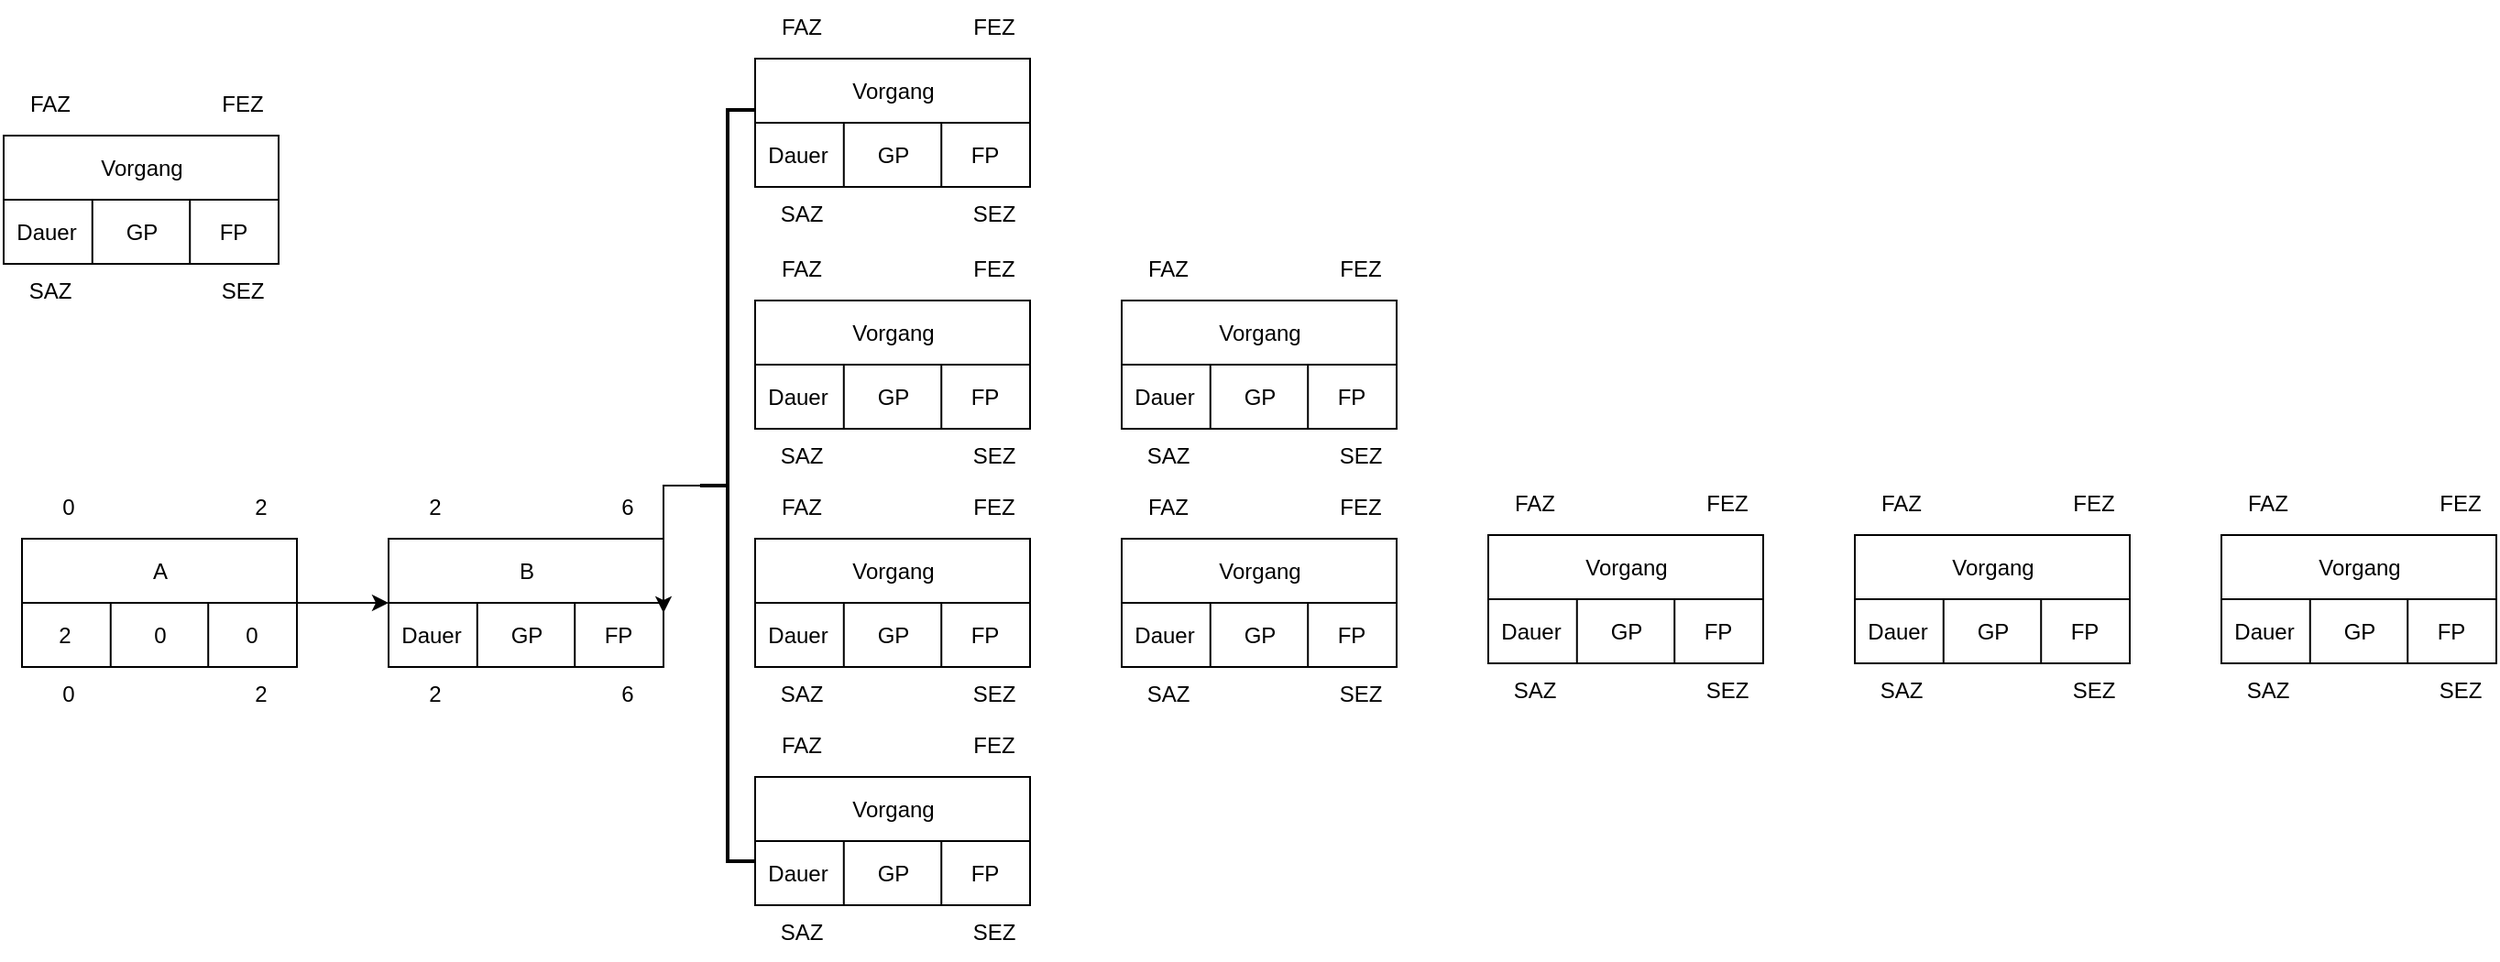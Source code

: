 <mxfile version="26.0.16">
  <diagram name="Page-1" id="KVKwArGCITVnjsDRMavE">
    <mxGraphModel dx="545" dy="343" grid="1" gridSize="10" guides="1" tooltips="1" connect="1" arrows="1" fold="1" page="1" pageScale="1" pageWidth="1920" pageHeight="1200" math="0" shadow="0">
      <root>
        <mxCell id="0" />
        <mxCell id="1" parent="0" />
        <mxCell id="Ly05P1Po30x_rFeiM2-j-277" value="" style="group" vertex="1" connectable="0" parent="1">
          <mxGeometry x="110" y="372" width="150" height="132" as="geometry" />
        </mxCell>
        <mxCell id="Ly05P1Po30x_rFeiM2-j-278" value="" style="group" vertex="1" connectable="0" parent="Ly05P1Po30x_rFeiM2-j-277">
          <mxGeometry y="32" width="150" height="70" as="geometry" />
        </mxCell>
        <mxCell id="Ly05P1Po30x_rFeiM2-j-279" value="" style="rounded=0;whiteSpace=wrap;html=1;" vertex="1" parent="Ly05P1Po30x_rFeiM2-j-278">
          <mxGeometry width="150" height="70" as="geometry" />
        </mxCell>
        <mxCell id="Ly05P1Po30x_rFeiM2-j-280" value="" style="rounded=0;whiteSpace=wrap;html=1;" vertex="1" parent="Ly05P1Po30x_rFeiM2-j-278">
          <mxGeometry width="150" height="35" as="geometry" />
        </mxCell>
        <mxCell id="Ly05P1Po30x_rFeiM2-j-281" value="" style="rounded=0;whiteSpace=wrap;html=1;" vertex="1" parent="Ly05P1Po30x_rFeiM2-j-278">
          <mxGeometry y="35" width="53.226" height="35" as="geometry" />
        </mxCell>
        <mxCell id="Ly05P1Po30x_rFeiM2-j-282" value="" style="rounded=0;whiteSpace=wrap;html=1;" vertex="1" parent="Ly05P1Po30x_rFeiM2-j-278">
          <mxGeometry x="48.387" y="35" width="53.226" height="35" as="geometry" />
        </mxCell>
        <mxCell id="Ly05P1Po30x_rFeiM2-j-283" value="Vorgang" style="text;html=1;align=center;verticalAlign=middle;resizable=0;points=[];autosize=1;strokeColor=none;fillColor=none;" vertex="1" parent="Ly05P1Po30x_rFeiM2-j-278">
          <mxGeometry x="45" y="2.5" width="60" height="30" as="geometry" />
        </mxCell>
        <mxCell id="Ly05P1Po30x_rFeiM2-j-284" value="Dauer" style="text;html=1;align=center;verticalAlign=middle;resizable=0;points=[];autosize=1;strokeColor=none;fillColor=none;" vertex="1" parent="Ly05P1Po30x_rFeiM2-j-278">
          <mxGeometry x="-1.61" y="37.5" width="50" height="30" as="geometry" />
        </mxCell>
        <mxCell id="Ly05P1Po30x_rFeiM2-j-285" value="GP" style="text;html=1;align=center;verticalAlign=middle;resizable=0;points=[];autosize=1;strokeColor=none;fillColor=none;" vertex="1" parent="Ly05P1Po30x_rFeiM2-j-278">
          <mxGeometry x="55.0" y="37.5" width="40" height="30" as="geometry" />
        </mxCell>
        <mxCell id="Ly05P1Po30x_rFeiM2-j-286" value="FP" style="text;html=1;align=center;verticalAlign=middle;resizable=0;points=[];autosize=1;strokeColor=none;fillColor=none;" vertex="1" parent="Ly05P1Po30x_rFeiM2-j-278">
          <mxGeometry x="105" y="37.5" width="40" height="30" as="geometry" />
        </mxCell>
        <mxCell id="Ly05P1Po30x_rFeiM2-j-287" value="FAZ" style="text;html=1;align=center;verticalAlign=middle;resizable=0;points=[];autosize=1;strokeColor=none;fillColor=none;" vertex="1" parent="Ly05P1Po30x_rFeiM2-j-277">
          <mxGeometry width="50" height="30" as="geometry" />
        </mxCell>
        <mxCell id="Ly05P1Po30x_rFeiM2-j-288" value="FEZ" style="text;html=1;align=center;verticalAlign=middle;resizable=0;points=[];autosize=1;strokeColor=none;fillColor=none;" vertex="1" parent="Ly05P1Po30x_rFeiM2-j-277">
          <mxGeometry x="110" width="40" height="30" as="geometry" />
        </mxCell>
        <mxCell id="Ly05P1Po30x_rFeiM2-j-289" value="SAZ" style="text;html=1;align=center;verticalAlign=middle;resizable=0;points=[];autosize=1;strokeColor=none;fillColor=none;" vertex="1" parent="Ly05P1Po30x_rFeiM2-j-277">
          <mxGeometry y="102" width="50" height="30" as="geometry" />
        </mxCell>
        <mxCell id="Ly05P1Po30x_rFeiM2-j-290" value="SEZ" style="text;html=1;align=center;verticalAlign=middle;resizable=0;points=[];autosize=1;strokeColor=none;fillColor=none;" vertex="1" parent="Ly05P1Po30x_rFeiM2-j-277">
          <mxGeometry x="110" y="102" width="40" height="30" as="geometry" />
        </mxCell>
        <mxCell id="Ly05P1Po30x_rFeiM2-j-291" value="" style="group" vertex="1" connectable="0" parent="1">
          <mxGeometry x="120" y="592" width="150" height="132" as="geometry" />
        </mxCell>
        <mxCell id="Ly05P1Po30x_rFeiM2-j-292" value="" style="group" vertex="1" connectable="0" parent="Ly05P1Po30x_rFeiM2-j-291">
          <mxGeometry y="32" width="150" height="70" as="geometry" />
        </mxCell>
        <mxCell id="Ly05P1Po30x_rFeiM2-j-293" value="" style="rounded=0;whiteSpace=wrap;html=1;" vertex="1" parent="Ly05P1Po30x_rFeiM2-j-292">
          <mxGeometry width="150" height="70" as="geometry" />
        </mxCell>
        <mxCell id="Ly05P1Po30x_rFeiM2-j-294" value="" style="rounded=0;whiteSpace=wrap;html=1;" vertex="1" parent="Ly05P1Po30x_rFeiM2-j-292">
          <mxGeometry width="150" height="35" as="geometry" />
        </mxCell>
        <mxCell id="Ly05P1Po30x_rFeiM2-j-295" value="" style="rounded=0;whiteSpace=wrap;html=1;" vertex="1" parent="Ly05P1Po30x_rFeiM2-j-292">
          <mxGeometry y="35" width="53.226" height="35" as="geometry" />
        </mxCell>
        <mxCell id="Ly05P1Po30x_rFeiM2-j-296" value="" style="rounded=0;whiteSpace=wrap;html=1;" vertex="1" parent="Ly05P1Po30x_rFeiM2-j-292">
          <mxGeometry x="48.387" y="35" width="53.226" height="35" as="geometry" />
        </mxCell>
        <mxCell id="Ly05P1Po30x_rFeiM2-j-297" value="A" style="text;html=1;align=center;verticalAlign=middle;resizable=0;points=[];autosize=1;strokeColor=none;fillColor=none;" vertex="1" parent="Ly05P1Po30x_rFeiM2-j-292">
          <mxGeometry x="60" y="2.5" width="30" height="30" as="geometry" />
        </mxCell>
        <mxCell id="Ly05P1Po30x_rFeiM2-j-298" value="2" style="text;html=1;align=center;verticalAlign=middle;resizable=0;points=[];autosize=1;strokeColor=none;fillColor=none;" vertex="1" parent="Ly05P1Po30x_rFeiM2-j-292">
          <mxGeometry x="8.39" y="37.5" width="30" height="30" as="geometry" />
        </mxCell>
        <mxCell id="Ly05P1Po30x_rFeiM2-j-299" value="0" style="text;html=1;align=center;verticalAlign=middle;resizable=0;points=[];autosize=1;strokeColor=none;fillColor=none;" vertex="1" parent="Ly05P1Po30x_rFeiM2-j-292">
          <mxGeometry x="60.0" y="37.5" width="30" height="30" as="geometry" />
        </mxCell>
        <mxCell id="Ly05P1Po30x_rFeiM2-j-300" value="0" style="text;html=1;align=center;verticalAlign=middle;resizable=0;points=[];autosize=1;strokeColor=none;fillColor=none;" vertex="1" parent="Ly05P1Po30x_rFeiM2-j-292">
          <mxGeometry x="110" y="37.5" width="30" height="30" as="geometry" />
        </mxCell>
        <mxCell id="Ly05P1Po30x_rFeiM2-j-301" value="0" style="text;html=1;align=center;verticalAlign=middle;resizable=0;points=[];autosize=1;strokeColor=none;fillColor=none;" vertex="1" parent="Ly05P1Po30x_rFeiM2-j-291">
          <mxGeometry x="10" width="30" height="30" as="geometry" />
        </mxCell>
        <mxCell id="Ly05P1Po30x_rFeiM2-j-302" value="2" style="text;html=1;align=center;verticalAlign=middle;resizable=0;points=[];autosize=1;strokeColor=none;fillColor=none;" vertex="1" parent="Ly05P1Po30x_rFeiM2-j-291">
          <mxGeometry x="115" width="30" height="30" as="geometry" />
        </mxCell>
        <mxCell id="Ly05P1Po30x_rFeiM2-j-303" value="0" style="text;html=1;align=center;verticalAlign=middle;resizable=0;points=[];autosize=1;strokeColor=none;fillColor=none;" vertex="1" parent="Ly05P1Po30x_rFeiM2-j-291">
          <mxGeometry x="10" y="102" width="30" height="30" as="geometry" />
        </mxCell>
        <mxCell id="Ly05P1Po30x_rFeiM2-j-304" value="2" style="text;html=1;align=center;verticalAlign=middle;resizable=0;points=[];autosize=1;strokeColor=none;fillColor=none;" vertex="1" parent="Ly05P1Po30x_rFeiM2-j-291">
          <mxGeometry x="115" y="102" width="30" height="30" as="geometry" />
        </mxCell>
        <mxCell id="Ly05P1Po30x_rFeiM2-j-305" value="" style="group" vertex="1" connectable="0" parent="1">
          <mxGeometry x="320" y="592" width="150" height="132" as="geometry" />
        </mxCell>
        <mxCell id="Ly05P1Po30x_rFeiM2-j-306" value="" style="group" vertex="1" connectable="0" parent="Ly05P1Po30x_rFeiM2-j-305">
          <mxGeometry y="32" width="150" height="70" as="geometry" />
        </mxCell>
        <mxCell id="Ly05P1Po30x_rFeiM2-j-307" value="" style="rounded=0;whiteSpace=wrap;html=1;" vertex="1" parent="Ly05P1Po30x_rFeiM2-j-306">
          <mxGeometry width="150" height="70" as="geometry" />
        </mxCell>
        <mxCell id="Ly05P1Po30x_rFeiM2-j-308" value="" style="rounded=0;whiteSpace=wrap;html=1;" vertex="1" parent="Ly05P1Po30x_rFeiM2-j-306">
          <mxGeometry width="150" height="35" as="geometry" />
        </mxCell>
        <mxCell id="Ly05P1Po30x_rFeiM2-j-309" value="" style="rounded=0;whiteSpace=wrap;html=1;" vertex="1" parent="Ly05P1Po30x_rFeiM2-j-306">
          <mxGeometry y="35" width="53.226" height="35" as="geometry" />
        </mxCell>
        <mxCell id="Ly05P1Po30x_rFeiM2-j-310" value="" style="rounded=0;whiteSpace=wrap;html=1;" vertex="1" parent="Ly05P1Po30x_rFeiM2-j-306">
          <mxGeometry x="48.387" y="35" width="53.226" height="35" as="geometry" />
        </mxCell>
        <mxCell id="Ly05P1Po30x_rFeiM2-j-311" value="B" style="text;html=1;align=center;verticalAlign=middle;resizable=0;points=[];autosize=1;strokeColor=none;fillColor=none;" vertex="1" parent="Ly05P1Po30x_rFeiM2-j-306">
          <mxGeometry x="60" y="2.5" width="30" height="30" as="geometry" />
        </mxCell>
        <mxCell id="Ly05P1Po30x_rFeiM2-j-312" value="Dauer" style="text;html=1;align=center;verticalAlign=middle;resizable=0;points=[];autosize=1;strokeColor=none;fillColor=none;" vertex="1" parent="Ly05P1Po30x_rFeiM2-j-306">
          <mxGeometry x="-1.61" y="37.5" width="50" height="30" as="geometry" />
        </mxCell>
        <mxCell id="Ly05P1Po30x_rFeiM2-j-313" value="GP" style="text;html=1;align=center;verticalAlign=middle;resizable=0;points=[];autosize=1;strokeColor=none;fillColor=none;" vertex="1" parent="Ly05P1Po30x_rFeiM2-j-306">
          <mxGeometry x="55.0" y="37.5" width="40" height="30" as="geometry" />
        </mxCell>
        <mxCell id="Ly05P1Po30x_rFeiM2-j-314" value="FP" style="text;html=1;align=center;verticalAlign=middle;resizable=0;points=[];autosize=1;strokeColor=none;fillColor=none;" vertex="1" parent="Ly05P1Po30x_rFeiM2-j-306">
          <mxGeometry x="105" y="37.5" width="40" height="30" as="geometry" />
        </mxCell>
        <mxCell id="Ly05P1Po30x_rFeiM2-j-315" value="2" style="text;html=1;align=center;verticalAlign=middle;resizable=0;points=[];autosize=1;strokeColor=none;fillColor=none;" vertex="1" parent="Ly05P1Po30x_rFeiM2-j-305">
          <mxGeometry x="10" width="30" height="30" as="geometry" />
        </mxCell>
        <mxCell id="Ly05P1Po30x_rFeiM2-j-316" value="6" style="text;html=1;align=center;verticalAlign=middle;resizable=0;points=[];autosize=1;strokeColor=none;fillColor=none;" vertex="1" parent="Ly05P1Po30x_rFeiM2-j-305">
          <mxGeometry x="115" width="30" height="30" as="geometry" />
        </mxCell>
        <mxCell id="Ly05P1Po30x_rFeiM2-j-317" value="2" style="text;html=1;align=center;verticalAlign=middle;resizable=0;points=[];autosize=1;strokeColor=none;fillColor=none;" vertex="1" parent="Ly05P1Po30x_rFeiM2-j-305">
          <mxGeometry x="10" y="102" width="30" height="30" as="geometry" />
        </mxCell>
        <mxCell id="Ly05P1Po30x_rFeiM2-j-318" value="6" style="text;html=1;align=center;verticalAlign=middle;resizable=0;points=[];autosize=1;strokeColor=none;fillColor=none;" vertex="1" parent="Ly05P1Po30x_rFeiM2-j-305">
          <mxGeometry x="115" y="102" width="30" height="30" as="geometry" />
        </mxCell>
        <mxCell id="Ly05P1Po30x_rFeiM2-j-319" style="edgeStyle=orthogonalEdgeStyle;rounded=0;orthogonalLoop=1;jettySize=auto;html=1;exitX=1;exitY=1;exitDx=0;exitDy=0;entryX=0;entryY=0;entryDx=0;entryDy=0;" edge="1" parent="1" target="Ly05P1Po30x_rFeiM2-j-309">
          <mxGeometry relative="1" as="geometry">
            <mxPoint x="270.0" y="657.5" as="sourcePoint" />
            <mxPoint x="320" y="657.5" as="targetPoint" />
            <Array as="points">
              <mxPoint x="270" y="659" />
              <mxPoint x="310" y="659" />
            </Array>
          </mxGeometry>
        </mxCell>
        <mxCell id="Ly05P1Po30x_rFeiM2-j-320" value="" style="group" vertex="1" connectable="0" parent="1">
          <mxGeometry x="520" y="592" width="150" height="132" as="geometry" />
        </mxCell>
        <mxCell id="Ly05P1Po30x_rFeiM2-j-321" value="" style="group" vertex="1" connectable="0" parent="Ly05P1Po30x_rFeiM2-j-320">
          <mxGeometry y="32" width="150" height="70" as="geometry" />
        </mxCell>
        <mxCell id="Ly05P1Po30x_rFeiM2-j-322" value="" style="rounded=0;whiteSpace=wrap;html=1;" vertex="1" parent="Ly05P1Po30x_rFeiM2-j-321">
          <mxGeometry width="150" height="70" as="geometry" />
        </mxCell>
        <mxCell id="Ly05P1Po30x_rFeiM2-j-323" value="" style="rounded=0;whiteSpace=wrap;html=1;" vertex="1" parent="Ly05P1Po30x_rFeiM2-j-321">
          <mxGeometry width="150" height="35" as="geometry" />
        </mxCell>
        <mxCell id="Ly05P1Po30x_rFeiM2-j-324" value="" style="rounded=0;whiteSpace=wrap;html=1;" vertex="1" parent="Ly05P1Po30x_rFeiM2-j-321">
          <mxGeometry y="35" width="53.226" height="35" as="geometry" />
        </mxCell>
        <mxCell id="Ly05P1Po30x_rFeiM2-j-325" value="" style="rounded=0;whiteSpace=wrap;html=1;" vertex="1" parent="Ly05P1Po30x_rFeiM2-j-321">
          <mxGeometry x="48.387" y="35" width="53.226" height="35" as="geometry" />
        </mxCell>
        <mxCell id="Ly05P1Po30x_rFeiM2-j-326" value="Vorgang" style="text;html=1;align=center;verticalAlign=middle;resizable=0;points=[];autosize=1;strokeColor=none;fillColor=none;" vertex="1" parent="Ly05P1Po30x_rFeiM2-j-321">
          <mxGeometry x="45" y="2.5" width="60" height="30" as="geometry" />
        </mxCell>
        <mxCell id="Ly05P1Po30x_rFeiM2-j-327" value="Dauer" style="text;html=1;align=center;verticalAlign=middle;resizable=0;points=[];autosize=1;strokeColor=none;fillColor=none;" vertex="1" parent="Ly05P1Po30x_rFeiM2-j-321">
          <mxGeometry x="-1.61" y="37.5" width="50" height="30" as="geometry" />
        </mxCell>
        <mxCell id="Ly05P1Po30x_rFeiM2-j-328" value="GP" style="text;html=1;align=center;verticalAlign=middle;resizable=0;points=[];autosize=1;strokeColor=none;fillColor=none;" vertex="1" parent="Ly05P1Po30x_rFeiM2-j-321">
          <mxGeometry x="55.0" y="37.5" width="40" height="30" as="geometry" />
        </mxCell>
        <mxCell id="Ly05P1Po30x_rFeiM2-j-329" value="FP" style="text;html=1;align=center;verticalAlign=middle;resizable=0;points=[];autosize=1;strokeColor=none;fillColor=none;" vertex="1" parent="Ly05P1Po30x_rFeiM2-j-321">
          <mxGeometry x="105" y="37.5" width="40" height="30" as="geometry" />
        </mxCell>
        <mxCell id="Ly05P1Po30x_rFeiM2-j-330" value="FAZ" style="text;html=1;align=center;verticalAlign=middle;resizable=0;points=[];autosize=1;strokeColor=none;fillColor=none;" vertex="1" parent="Ly05P1Po30x_rFeiM2-j-320">
          <mxGeometry width="50" height="30" as="geometry" />
        </mxCell>
        <mxCell id="Ly05P1Po30x_rFeiM2-j-331" value="FEZ" style="text;html=1;align=center;verticalAlign=middle;resizable=0;points=[];autosize=1;strokeColor=none;fillColor=none;" vertex="1" parent="Ly05P1Po30x_rFeiM2-j-320">
          <mxGeometry x="110" width="40" height="30" as="geometry" />
        </mxCell>
        <mxCell id="Ly05P1Po30x_rFeiM2-j-332" value="SAZ" style="text;html=1;align=center;verticalAlign=middle;resizable=0;points=[];autosize=1;strokeColor=none;fillColor=none;" vertex="1" parent="Ly05P1Po30x_rFeiM2-j-320">
          <mxGeometry y="102" width="50" height="30" as="geometry" />
        </mxCell>
        <mxCell id="Ly05P1Po30x_rFeiM2-j-333" value="SEZ" style="text;html=1;align=center;verticalAlign=middle;resizable=0;points=[];autosize=1;strokeColor=none;fillColor=none;" vertex="1" parent="Ly05P1Po30x_rFeiM2-j-320">
          <mxGeometry x="110" y="102" width="40" height="30" as="geometry" />
        </mxCell>
        <mxCell id="Ly05P1Po30x_rFeiM2-j-334" value="" style="group" vertex="1" connectable="0" parent="1">
          <mxGeometry x="520" y="462" width="150" height="132" as="geometry" />
        </mxCell>
        <mxCell id="Ly05P1Po30x_rFeiM2-j-335" value="" style="group" vertex="1" connectable="0" parent="Ly05P1Po30x_rFeiM2-j-334">
          <mxGeometry y="32" width="150" height="70" as="geometry" />
        </mxCell>
        <mxCell id="Ly05P1Po30x_rFeiM2-j-336" value="" style="rounded=0;whiteSpace=wrap;html=1;" vertex="1" parent="Ly05P1Po30x_rFeiM2-j-335">
          <mxGeometry width="150" height="70" as="geometry" />
        </mxCell>
        <mxCell id="Ly05P1Po30x_rFeiM2-j-337" value="" style="rounded=0;whiteSpace=wrap;html=1;" vertex="1" parent="Ly05P1Po30x_rFeiM2-j-335">
          <mxGeometry width="150" height="35" as="geometry" />
        </mxCell>
        <mxCell id="Ly05P1Po30x_rFeiM2-j-338" value="" style="rounded=0;whiteSpace=wrap;html=1;" vertex="1" parent="Ly05P1Po30x_rFeiM2-j-335">
          <mxGeometry y="35" width="53.226" height="35" as="geometry" />
        </mxCell>
        <mxCell id="Ly05P1Po30x_rFeiM2-j-339" value="" style="rounded=0;whiteSpace=wrap;html=1;" vertex="1" parent="Ly05P1Po30x_rFeiM2-j-335">
          <mxGeometry x="48.387" y="35" width="53.226" height="35" as="geometry" />
        </mxCell>
        <mxCell id="Ly05P1Po30x_rFeiM2-j-340" value="Vorgang" style="text;html=1;align=center;verticalAlign=middle;resizable=0;points=[];autosize=1;strokeColor=none;fillColor=none;" vertex="1" parent="Ly05P1Po30x_rFeiM2-j-335">
          <mxGeometry x="45" y="2.5" width="60" height="30" as="geometry" />
        </mxCell>
        <mxCell id="Ly05P1Po30x_rFeiM2-j-341" value="Dauer" style="text;html=1;align=center;verticalAlign=middle;resizable=0;points=[];autosize=1;strokeColor=none;fillColor=none;" vertex="1" parent="Ly05P1Po30x_rFeiM2-j-335">
          <mxGeometry x="-1.61" y="37.5" width="50" height="30" as="geometry" />
        </mxCell>
        <mxCell id="Ly05P1Po30x_rFeiM2-j-342" value="GP" style="text;html=1;align=center;verticalAlign=middle;resizable=0;points=[];autosize=1;strokeColor=none;fillColor=none;" vertex="1" parent="Ly05P1Po30x_rFeiM2-j-335">
          <mxGeometry x="55.0" y="37.5" width="40" height="30" as="geometry" />
        </mxCell>
        <mxCell id="Ly05P1Po30x_rFeiM2-j-343" value="FP" style="text;html=1;align=center;verticalAlign=middle;resizable=0;points=[];autosize=1;strokeColor=none;fillColor=none;" vertex="1" parent="Ly05P1Po30x_rFeiM2-j-335">
          <mxGeometry x="105" y="37.5" width="40" height="30" as="geometry" />
        </mxCell>
        <mxCell id="Ly05P1Po30x_rFeiM2-j-344" value="FAZ" style="text;html=1;align=center;verticalAlign=middle;resizable=0;points=[];autosize=1;strokeColor=none;fillColor=none;" vertex="1" parent="Ly05P1Po30x_rFeiM2-j-334">
          <mxGeometry width="50" height="30" as="geometry" />
        </mxCell>
        <mxCell id="Ly05P1Po30x_rFeiM2-j-345" value="FEZ" style="text;html=1;align=center;verticalAlign=middle;resizable=0;points=[];autosize=1;strokeColor=none;fillColor=none;" vertex="1" parent="Ly05P1Po30x_rFeiM2-j-334">
          <mxGeometry x="110" width="40" height="30" as="geometry" />
        </mxCell>
        <mxCell id="Ly05P1Po30x_rFeiM2-j-346" value="SAZ" style="text;html=1;align=center;verticalAlign=middle;resizable=0;points=[];autosize=1;strokeColor=none;fillColor=none;" vertex="1" parent="Ly05P1Po30x_rFeiM2-j-334">
          <mxGeometry y="102" width="50" height="30" as="geometry" />
        </mxCell>
        <mxCell id="Ly05P1Po30x_rFeiM2-j-347" value="SEZ" style="text;html=1;align=center;verticalAlign=middle;resizable=0;points=[];autosize=1;strokeColor=none;fillColor=none;" vertex="1" parent="Ly05P1Po30x_rFeiM2-j-334">
          <mxGeometry x="110" y="102" width="40" height="30" as="geometry" />
        </mxCell>
        <mxCell id="Ly05P1Po30x_rFeiM2-j-362" value="" style="group" vertex="1" connectable="0" parent="1">
          <mxGeometry x="520" y="722" width="150" height="132" as="geometry" />
        </mxCell>
        <mxCell id="Ly05P1Po30x_rFeiM2-j-363" value="" style="group" vertex="1" connectable="0" parent="Ly05P1Po30x_rFeiM2-j-362">
          <mxGeometry y="32" width="150" height="70" as="geometry" />
        </mxCell>
        <mxCell id="Ly05P1Po30x_rFeiM2-j-364" value="" style="rounded=0;whiteSpace=wrap;html=1;" vertex="1" parent="Ly05P1Po30x_rFeiM2-j-363">
          <mxGeometry width="150" height="70" as="geometry" />
        </mxCell>
        <mxCell id="Ly05P1Po30x_rFeiM2-j-365" value="" style="rounded=0;whiteSpace=wrap;html=1;" vertex="1" parent="Ly05P1Po30x_rFeiM2-j-363">
          <mxGeometry width="150" height="35" as="geometry" />
        </mxCell>
        <mxCell id="Ly05P1Po30x_rFeiM2-j-366" value="" style="rounded=0;whiteSpace=wrap;html=1;" vertex="1" parent="Ly05P1Po30x_rFeiM2-j-363">
          <mxGeometry y="35" width="53.226" height="35" as="geometry" />
        </mxCell>
        <mxCell id="Ly05P1Po30x_rFeiM2-j-367" value="" style="rounded=0;whiteSpace=wrap;html=1;" vertex="1" parent="Ly05P1Po30x_rFeiM2-j-363">
          <mxGeometry x="48.387" y="35" width="53.226" height="35" as="geometry" />
        </mxCell>
        <mxCell id="Ly05P1Po30x_rFeiM2-j-368" value="Vorgang" style="text;html=1;align=center;verticalAlign=middle;resizable=0;points=[];autosize=1;strokeColor=none;fillColor=none;" vertex="1" parent="Ly05P1Po30x_rFeiM2-j-363">
          <mxGeometry x="45" y="2.5" width="60" height="30" as="geometry" />
        </mxCell>
        <mxCell id="Ly05P1Po30x_rFeiM2-j-369" value="Dauer" style="text;html=1;align=center;verticalAlign=middle;resizable=0;points=[];autosize=1;strokeColor=none;fillColor=none;" vertex="1" parent="Ly05P1Po30x_rFeiM2-j-363">
          <mxGeometry x="-1.61" y="37.5" width="50" height="30" as="geometry" />
        </mxCell>
        <mxCell id="Ly05P1Po30x_rFeiM2-j-370" value="GP" style="text;html=1;align=center;verticalAlign=middle;resizable=0;points=[];autosize=1;strokeColor=none;fillColor=none;" vertex="1" parent="Ly05P1Po30x_rFeiM2-j-363">
          <mxGeometry x="55.0" y="37.5" width="40" height="30" as="geometry" />
        </mxCell>
        <mxCell id="Ly05P1Po30x_rFeiM2-j-371" value="FP" style="text;html=1;align=center;verticalAlign=middle;resizable=0;points=[];autosize=1;strokeColor=none;fillColor=none;" vertex="1" parent="Ly05P1Po30x_rFeiM2-j-363">
          <mxGeometry x="105" y="37.5" width="40" height="30" as="geometry" />
        </mxCell>
        <mxCell id="Ly05P1Po30x_rFeiM2-j-372" value="FAZ" style="text;html=1;align=center;verticalAlign=middle;resizable=0;points=[];autosize=1;strokeColor=none;fillColor=none;" vertex="1" parent="Ly05P1Po30x_rFeiM2-j-362">
          <mxGeometry width="50" height="30" as="geometry" />
        </mxCell>
        <mxCell id="Ly05P1Po30x_rFeiM2-j-373" value="FEZ" style="text;html=1;align=center;verticalAlign=middle;resizable=0;points=[];autosize=1;strokeColor=none;fillColor=none;" vertex="1" parent="Ly05P1Po30x_rFeiM2-j-362">
          <mxGeometry x="110" width="40" height="30" as="geometry" />
        </mxCell>
        <mxCell id="Ly05P1Po30x_rFeiM2-j-374" value="SAZ" style="text;html=1;align=center;verticalAlign=middle;resizable=0;points=[];autosize=1;strokeColor=none;fillColor=none;" vertex="1" parent="Ly05P1Po30x_rFeiM2-j-362">
          <mxGeometry y="102" width="50" height="30" as="geometry" />
        </mxCell>
        <mxCell id="Ly05P1Po30x_rFeiM2-j-375" value="SEZ" style="text;html=1;align=center;verticalAlign=middle;resizable=0;points=[];autosize=1;strokeColor=none;fillColor=none;" vertex="1" parent="Ly05P1Po30x_rFeiM2-j-362">
          <mxGeometry x="110" y="102" width="40" height="30" as="geometry" />
        </mxCell>
        <mxCell id="Ly05P1Po30x_rFeiM2-j-376" value="" style="group" vertex="1" connectable="0" parent="1">
          <mxGeometry x="720" y="462" width="150" height="132" as="geometry" />
        </mxCell>
        <mxCell id="Ly05P1Po30x_rFeiM2-j-377" value="" style="group" vertex="1" connectable="0" parent="Ly05P1Po30x_rFeiM2-j-376">
          <mxGeometry y="32" width="150" height="70" as="geometry" />
        </mxCell>
        <mxCell id="Ly05P1Po30x_rFeiM2-j-378" value="" style="rounded=0;whiteSpace=wrap;html=1;" vertex="1" parent="Ly05P1Po30x_rFeiM2-j-377">
          <mxGeometry width="150" height="70" as="geometry" />
        </mxCell>
        <mxCell id="Ly05P1Po30x_rFeiM2-j-379" value="" style="rounded=0;whiteSpace=wrap;html=1;" vertex="1" parent="Ly05P1Po30x_rFeiM2-j-377">
          <mxGeometry width="150" height="35" as="geometry" />
        </mxCell>
        <mxCell id="Ly05P1Po30x_rFeiM2-j-380" value="" style="rounded=0;whiteSpace=wrap;html=1;" vertex="1" parent="Ly05P1Po30x_rFeiM2-j-377">
          <mxGeometry y="35" width="53.226" height="35" as="geometry" />
        </mxCell>
        <mxCell id="Ly05P1Po30x_rFeiM2-j-381" value="" style="rounded=0;whiteSpace=wrap;html=1;" vertex="1" parent="Ly05P1Po30x_rFeiM2-j-377">
          <mxGeometry x="48.387" y="35" width="53.226" height="35" as="geometry" />
        </mxCell>
        <mxCell id="Ly05P1Po30x_rFeiM2-j-382" value="Vorgang" style="text;html=1;align=center;verticalAlign=middle;resizable=0;points=[];autosize=1;strokeColor=none;fillColor=none;" vertex="1" parent="Ly05P1Po30x_rFeiM2-j-377">
          <mxGeometry x="45" y="2.5" width="60" height="30" as="geometry" />
        </mxCell>
        <mxCell id="Ly05P1Po30x_rFeiM2-j-383" value="Dauer" style="text;html=1;align=center;verticalAlign=middle;resizable=0;points=[];autosize=1;strokeColor=none;fillColor=none;" vertex="1" parent="Ly05P1Po30x_rFeiM2-j-377">
          <mxGeometry x="-1.61" y="37.5" width="50" height="30" as="geometry" />
        </mxCell>
        <mxCell id="Ly05P1Po30x_rFeiM2-j-384" value="GP" style="text;html=1;align=center;verticalAlign=middle;resizable=0;points=[];autosize=1;strokeColor=none;fillColor=none;" vertex="1" parent="Ly05P1Po30x_rFeiM2-j-377">
          <mxGeometry x="55.0" y="37.5" width="40" height="30" as="geometry" />
        </mxCell>
        <mxCell id="Ly05P1Po30x_rFeiM2-j-385" value="FP" style="text;html=1;align=center;verticalAlign=middle;resizable=0;points=[];autosize=1;strokeColor=none;fillColor=none;" vertex="1" parent="Ly05P1Po30x_rFeiM2-j-377">
          <mxGeometry x="105" y="37.5" width="40" height="30" as="geometry" />
        </mxCell>
        <mxCell id="Ly05P1Po30x_rFeiM2-j-386" value="FAZ" style="text;html=1;align=center;verticalAlign=middle;resizable=0;points=[];autosize=1;strokeColor=none;fillColor=none;" vertex="1" parent="Ly05P1Po30x_rFeiM2-j-376">
          <mxGeometry width="50" height="30" as="geometry" />
        </mxCell>
        <mxCell id="Ly05P1Po30x_rFeiM2-j-387" value="FEZ" style="text;html=1;align=center;verticalAlign=middle;resizable=0;points=[];autosize=1;strokeColor=none;fillColor=none;" vertex="1" parent="Ly05P1Po30x_rFeiM2-j-376">
          <mxGeometry x="110" width="40" height="30" as="geometry" />
        </mxCell>
        <mxCell id="Ly05P1Po30x_rFeiM2-j-388" value="SAZ" style="text;html=1;align=center;verticalAlign=middle;resizable=0;points=[];autosize=1;strokeColor=none;fillColor=none;" vertex="1" parent="Ly05P1Po30x_rFeiM2-j-376">
          <mxGeometry y="102" width="50" height="30" as="geometry" />
        </mxCell>
        <mxCell id="Ly05P1Po30x_rFeiM2-j-389" value="SEZ" style="text;html=1;align=center;verticalAlign=middle;resizable=0;points=[];autosize=1;strokeColor=none;fillColor=none;" vertex="1" parent="Ly05P1Po30x_rFeiM2-j-376">
          <mxGeometry x="110" y="102" width="40" height="30" as="geometry" />
        </mxCell>
        <mxCell id="Ly05P1Po30x_rFeiM2-j-390" value="" style="group" vertex="1" connectable="0" parent="1">
          <mxGeometry x="720" y="592" width="150" height="132" as="geometry" />
        </mxCell>
        <mxCell id="Ly05P1Po30x_rFeiM2-j-391" value="" style="group" vertex="1" connectable="0" parent="Ly05P1Po30x_rFeiM2-j-390">
          <mxGeometry y="32" width="150" height="70" as="geometry" />
        </mxCell>
        <mxCell id="Ly05P1Po30x_rFeiM2-j-392" value="" style="rounded=0;whiteSpace=wrap;html=1;" vertex="1" parent="Ly05P1Po30x_rFeiM2-j-391">
          <mxGeometry width="150" height="70" as="geometry" />
        </mxCell>
        <mxCell id="Ly05P1Po30x_rFeiM2-j-393" value="" style="rounded=0;whiteSpace=wrap;html=1;" vertex="1" parent="Ly05P1Po30x_rFeiM2-j-391">
          <mxGeometry width="150" height="35" as="geometry" />
        </mxCell>
        <mxCell id="Ly05P1Po30x_rFeiM2-j-394" value="" style="rounded=0;whiteSpace=wrap;html=1;" vertex="1" parent="Ly05P1Po30x_rFeiM2-j-391">
          <mxGeometry y="35" width="53.226" height="35" as="geometry" />
        </mxCell>
        <mxCell id="Ly05P1Po30x_rFeiM2-j-395" value="" style="rounded=0;whiteSpace=wrap;html=1;" vertex="1" parent="Ly05P1Po30x_rFeiM2-j-391">
          <mxGeometry x="48.387" y="35" width="53.226" height="35" as="geometry" />
        </mxCell>
        <mxCell id="Ly05P1Po30x_rFeiM2-j-396" value="Vorgang" style="text;html=1;align=center;verticalAlign=middle;resizable=0;points=[];autosize=1;strokeColor=none;fillColor=none;" vertex="1" parent="Ly05P1Po30x_rFeiM2-j-391">
          <mxGeometry x="45" y="2.5" width="60" height="30" as="geometry" />
        </mxCell>
        <mxCell id="Ly05P1Po30x_rFeiM2-j-397" value="Dauer" style="text;html=1;align=center;verticalAlign=middle;resizable=0;points=[];autosize=1;strokeColor=none;fillColor=none;" vertex="1" parent="Ly05P1Po30x_rFeiM2-j-391">
          <mxGeometry x="-1.61" y="37.5" width="50" height="30" as="geometry" />
        </mxCell>
        <mxCell id="Ly05P1Po30x_rFeiM2-j-398" value="GP" style="text;html=1;align=center;verticalAlign=middle;resizable=0;points=[];autosize=1;strokeColor=none;fillColor=none;" vertex="1" parent="Ly05P1Po30x_rFeiM2-j-391">
          <mxGeometry x="55.0" y="37.5" width="40" height="30" as="geometry" />
        </mxCell>
        <mxCell id="Ly05P1Po30x_rFeiM2-j-399" value="FP" style="text;html=1;align=center;verticalAlign=middle;resizable=0;points=[];autosize=1;strokeColor=none;fillColor=none;" vertex="1" parent="Ly05P1Po30x_rFeiM2-j-391">
          <mxGeometry x="105" y="37.5" width="40" height="30" as="geometry" />
        </mxCell>
        <mxCell id="Ly05P1Po30x_rFeiM2-j-400" value="FAZ" style="text;html=1;align=center;verticalAlign=middle;resizable=0;points=[];autosize=1;strokeColor=none;fillColor=none;" vertex="1" parent="Ly05P1Po30x_rFeiM2-j-390">
          <mxGeometry width="50" height="30" as="geometry" />
        </mxCell>
        <mxCell id="Ly05P1Po30x_rFeiM2-j-401" value="FEZ" style="text;html=1;align=center;verticalAlign=middle;resizable=0;points=[];autosize=1;strokeColor=none;fillColor=none;" vertex="1" parent="Ly05P1Po30x_rFeiM2-j-390">
          <mxGeometry x="110" width="40" height="30" as="geometry" />
        </mxCell>
        <mxCell id="Ly05P1Po30x_rFeiM2-j-402" value="SAZ" style="text;html=1;align=center;verticalAlign=middle;resizable=0;points=[];autosize=1;strokeColor=none;fillColor=none;" vertex="1" parent="Ly05P1Po30x_rFeiM2-j-390">
          <mxGeometry y="102" width="50" height="30" as="geometry" />
        </mxCell>
        <mxCell id="Ly05P1Po30x_rFeiM2-j-403" value="SEZ" style="text;html=1;align=center;verticalAlign=middle;resizable=0;points=[];autosize=1;strokeColor=none;fillColor=none;" vertex="1" parent="Ly05P1Po30x_rFeiM2-j-390">
          <mxGeometry x="110" y="102" width="40" height="30" as="geometry" />
        </mxCell>
        <mxCell id="Ly05P1Po30x_rFeiM2-j-404" value="" style="group" vertex="1" connectable="0" parent="1">
          <mxGeometry x="920" y="590" width="150" height="132" as="geometry" />
        </mxCell>
        <mxCell id="Ly05P1Po30x_rFeiM2-j-405" value="" style="group" vertex="1" connectable="0" parent="Ly05P1Po30x_rFeiM2-j-404">
          <mxGeometry y="32" width="150" height="70" as="geometry" />
        </mxCell>
        <mxCell id="Ly05P1Po30x_rFeiM2-j-406" value="" style="rounded=0;whiteSpace=wrap;html=1;" vertex="1" parent="Ly05P1Po30x_rFeiM2-j-405">
          <mxGeometry width="150" height="70" as="geometry" />
        </mxCell>
        <mxCell id="Ly05P1Po30x_rFeiM2-j-407" value="" style="rounded=0;whiteSpace=wrap;html=1;" vertex="1" parent="Ly05P1Po30x_rFeiM2-j-405">
          <mxGeometry width="150" height="35" as="geometry" />
        </mxCell>
        <mxCell id="Ly05P1Po30x_rFeiM2-j-408" value="" style="rounded=0;whiteSpace=wrap;html=1;" vertex="1" parent="Ly05P1Po30x_rFeiM2-j-405">
          <mxGeometry y="35" width="53.226" height="35" as="geometry" />
        </mxCell>
        <mxCell id="Ly05P1Po30x_rFeiM2-j-409" value="" style="rounded=0;whiteSpace=wrap;html=1;" vertex="1" parent="Ly05P1Po30x_rFeiM2-j-405">
          <mxGeometry x="48.387" y="35" width="53.226" height="35" as="geometry" />
        </mxCell>
        <mxCell id="Ly05P1Po30x_rFeiM2-j-410" value="Vorgang" style="text;html=1;align=center;verticalAlign=middle;resizable=0;points=[];autosize=1;strokeColor=none;fillColor=none;" vertex="1" parent="Ly05P1Po30x_rFeiM2-j-405">
          <mxGeometry x="45" y="2.5" width="60" height="30" as="geometry" />
        </mxCell>
        <mxCell id="Ly05P1Po30x_rFeiM2-j-411" value="Dauer" style="text;html=1;align=center;verticalAlign=middle;resizable=0;points=[];autosize=1;strokeColor=none;fillColor=none;" vertex="1" parent="Ly05P1Po30x_rFeiM2-j-405">
          <mxGeometry x="-1.61" y="37.5" width="50" height="30" as="geometry" />
        </mxCell>
        <mxCell id="Ly05P1Po30x_rFeiM2-j-412" value="GP" style="text;html=1;align=center;verticalAlign=middle;resizable=0;points=[];autosize=1;strokeColor=none;fillColor=none;" vertex="1" parent="Ly05P1Po30x_rFeiM2-j-405">
          <mxGeometry x="55.0" y="37.5" width="40" height="30" as="geometry" />
        </mxCell>
        <mxCell id="Ly05P1Po30x_rFeiM2-j-413" value="FP" style="text;html=1;align=center;verticalAlign=middle;resizable=0;points=[];autosize=1;strokeColor=none;fillColor=none;" vertex="1" parent="Ly05P1Po30x_rFeiM2-j-405">
          <mxGeometry x="105" y="37.5" width="40" height="30" as="geometry" />
        </mxCell>
        <mxCell id="Ly05P1Po30x_rFeiM2-j-414" value="FAZ" style="text;html=1;align=center;verticalAlign=middle;resizable=0;points=[];autosize=1;strokeColor=none;fillColor=none;" vertex="1" parent="Ly05P1Po30x_rFeiM2-j-404">
          <mxGeometry width="50" height="30" as="geometry" />
        </mxCell>
        <mxCell id="Ly05P1Po30x_rFeiM2-j-415" value="FEZ" style="text;html=1;align=center;verticalAlign=middle;resizable=0;points=[];autosize=1;strokeColor=none;fillColor=none;" vertex="1" parent="Ly05P1Po30x_rFeiM2-j-404">
          <mxGeometry x="110" width="40" height="30" as="geometry" />
        </mxCell>
        <mxCell id="Ly05P1Po30x_rFeiM2-j-416" value="SAZ" style="text;html=1;align=center;verticalAlign=middle;resizable=0;points=[];autosize=1;strokeColor=none;fillColor=none;" vertex="1" parent="Ly05P1Po30x_rFeiM2-j-404">
          <mxGeometry y="102" width="50" height="30" as="geometry" />
        </mxCell>
        <mxCell id="Ly05P1Po30x_rFeiM2-j-417" value="SEZ" style="text;html=1;align=center;verticalAlign=middle;resizable=0;points=[];autosize=1;strokeColor=none;fillColor=none;" vertex="1" parent="Ly05P1Po30x_rFeiM2-j-404">
          <mxGeometry x="110" y="102" width="40" height="30" as="geometry" />
        </mxCell>
        <mxCell id="Ly05P1Po30x_rFeiM2-j-418" value="" style="group" vertex="1" connectable="0" parent="1">
          <mxGeometry x="520" y="330" width="150" height="132" as="geometry" />
        </mxCell>
        <mxCell id="Ly05P1Po30x_rFeiM2-j-419" value="" style="group" vertex="1" connectable="0" parent="Ly05P1Po30x_rFeiM2-j-418">
          <mxGeometry y="32" width="150" height="70" as="geometry" />
        </mxCell>
        <mxCell id="Ly05P1Po30x_rFeiM2-j-420" value="" style="rounded=0;whiteSpace=wrap;html=1;" vertex="1" parent="Ly05P1Po30x_rFeiM2-j-419">
          <mxGeometry width="150" height="70" as="geometry" />
        </mxCell>
        <mxCell id="Ly05P1Po30x_rFeiM2-j-421" value="" style="rounded=0;whiteSpace=wrap;html=1;" vertex="1" parent="Ly05P1Po30x_rFeiM2-j-419">
          <mxGeometry width="150" height="35" as="geometry" />
        </mxCell>
        <mxCell id="Ly05P1Po30x_rFeiM2-j-422" value="" style="rounded=0;whiteSpace=wrap;html=1;" vertex="1" parent="Ly05P1Po30x_rFeiM2-j-419">
          <mxGeometry y="35" width="53.226" height="35" as="geometry" />
        </mxCell>
        <mxCell id="Ly05P1Po30x_rFeiM2-j-423" value="" style="rounded=0;whiteSpace=wrap;html=1;" vertex="1" parent="Ly05P1Po30x_rFeiM2-j-419">
          <mxGeometry x="48.387" y="35" width="53.226" height="35" as="geometry" />
        </mxCell>
        <mxCell id="Ly05P1Po30x_rFeiM2-j-424" value="Vorgang" style="text;html=1;align=center;verticalAlign=middle;resizable=0;points=[];autosize=1;strokeColor=none;fillColor=none;" vertex="1" parent="Ly05P1Po30x_rFeiM2-j-419">
          <mxGeometry x="45" y="2.5" width="60" height="30" as="geometry" />
        </mxCell>
        <mxCell id="Ly05P1Po30x_rFeiM2-j-425" value="Dauer" style="text;html=1;align=center;verticalAlign=middle;resizable=0;points=[];autosize=1;strokeColor=none;fillColor=none;" vertex="1" parent="Ly05P1Po30x_rFeiM2-j-419">
          <mxGeometry x="-1.61" y="37.5" width="50" height="30" as="geometry" />
        </mxCell>
        <mxCell id="Ly05P1Po30x_rFeiM2-j-426" value="GP" style="text;html=1;align=center;verticalAlign=middle;resizable=0;points=[];autosize=1;strokeColor=none;fillColor=none;" vertex="1" parent="Ly05P1Po30x_rFeiM2-j-419">
          <mxGeometry x="55.0" y="37.5" width="40" height="30" as="geometry" />
        </mxCell>
        <mxCell id="Ly05P1Po30x_rFeiM2-j-427" value="FP" style="text;html=1;align=center;verticalAlign=middle;resizable=0;points=[];autosize=1;strokeColor=none;fillColor=none;" vertex="1" parent="Ly05P1Po30x_rFeiM2-j-419">
          <mxGeometry x="105" y="37.5" width="40" height="30" as="geometry" />
        </mxCell>
        <mxCell id="Ly05P1Po30x_rFeiM2-j-428" value="FAZ" style="text;html=1;align=center;verticalAlign=middle;resizable=0;points=[];autosize=1;strokeColor=none;fillColor=none;" vertex="1" parent="Ly05P1Po30x_rFeiM2-j-418">
          <mxGeometry width="50" height="30" as="geometry" />
        </mxCell>
        <mxCell id="Ly05P1Po30x_rFeiM2-j-429" value="FEZ" style="text;html=1;align=center;verticalAlign=middle;resizable=0;points=[];autosize=1;strokeColor=none;fillColor=none;" vertex="1" parent="Ly05P1Po30x_rFeiM2-j-418">
          <mxGeometry x="110" width="40" height="30" as="geometry" />
        </mxCell>
        <mxCell id="Ly05P1Po30x_rFeiM2-j-430" value="SAZ" style="text;html=1;align=center;verticalAlign=middle;resizable=0;points=[];autosize=1;strokeColor=none;fillColor=none;" vertex="1" parent="Ly05P1Po30x_rFeiM2-j-418">
          <mxGeometry y="102" width="50" height="30" as="geometry" />
        </mxCell>
        <mxCell id="Ly05P1Po30x_rFeiM2-j-431" value="SEZ" style="text;html=1;align=center;verticalAlign=middle;resizable=0;points=[];autosize=1;strokeColor=none;fillColor=none;" vertex="1" parent="Ly05P1Po30x_rFeiM2-j-418">
          <mxGeometry x="110" y="102" width="40" height="30" as="geometry" />
        </mxCell>
        <mxCell id="Ly05P1Po30x_rFeiM2-j-432" value="" style="group" vertex="1" connectable="0" parent="1">
          <mxGeometry x="1120" y="590" width="150" height="132" as="geometry" />
        </mxCell>
        <mxCell id="Ly05P1Po30x_rFeiM2-j-433" value="" style="group" vertex="1" connectable="0" parent="Ly05P1Po30x_rFeiM2-j-432">
          <mxGeometry y="32" width="150" height="70" as="geometry" />
        </mxCell>
        <mxCell id="Ly05P1Po30x_rFeiM2-j-434" value="" style="rounded=0;whiteSpace=wrap;html=1;" vertex="1" parent="Ly05P1Po30x_rFeiM2-j-433">
          <mxGeometry width="150" height="70" as="geometry" />
        </mxCell>
        <mxCell id="Ly05P1Po30x_rFeiM2-j-435" value="" style="rounded=0;whiteSpace=wrap;html=1;" vertex="1" parent="Ly05P1Po30x_rFeiM2-j-433">
          <mxGeometry width="150" height="35" as="geometry" />
        </mxCell>
        <mxCell id="Ly05P1Po30x_rFeiM2-j-436" value="" style="rounded=0;whiteSpace=wrap;html=1;" vertex="1" parent="Ly05P1Po30x_rFeiM2-j-433">
          <mxGeometry y="35" width="53.226" height="35" as="geometry" />
        </mxCell>
        <mxCell id="Ly05P1Po30x_rFeiM2-j-437" value="" style="rounded=0;whiteSpace=wrap;html=1;" vertex="1" parent="Ly05P1Po30x_rFeiM2-j-433">
          <mxGeometry x="48.387" y="35" width="53.226" height="35" as="geometry" />
        </mxCell>
        <mxCell id="Ly05P1Po30x_rFeiM2-j-438" value="Vorgang" style="text;html=1;align=center;verticalAlign=middle;resizable=0;points=[];autosize=1;strokeColor=none;fillColor=none;" vertex="1" parent="Ly05P1Po30x_rFeiM2-j-433">
          <mxGeometry x="45" y="2.5" width="60" height="30" as="geometry" />
        </mxCell>
        <mxCell id="Ly05P1Po30x_rFeiM2-j-439" value="Dauer" style="text;html=1;align=center;verticalAlign=middle;resizable=0;points=[];autosize=1;strokeColor=none;fillColor=none;" vertex="1" parent="Ly05P1Po30x_rFeiM2-j-433">
          <mxGeometry x="-1.61" y="37.5" width="50" height="30" as="geometry" />
        </mxCell>
        <mxCell id="Ly05P1Po30x_rFeiM2-j-440" value="GP" style="text;html=1;align=center;verticalAlign=middle;resizable=0;points=[];autosize=1;strokeColor=none;fillColor=none;" vertex="1" parent="Ly05P1Po30x_rFeiM2-j-433">
          <mxGeometry x="55.0" y="37.5" width="40" height="30" as="geometry" />
        </mxCell>
        <mxCell id="Ly05P1Po30x_rFeiM2-j-441" value="FP" style="text;html=1;align=center;verticalAlign=middle;resizable=0;points=[];autosize=1;strokeColor=none;fillColor=none;" vertex="1" parent="Ly05P1Po30x_rFeiM2-j-433">
          <mxGeometry x="105" y="37.5" width="40" height="30" as="geometry" />
        </mxCell>
        <mxCell id="Ly05P1Po30x_rFeiM2-j-442" value="FAZ" style="text;html=1;align=center;verticalAlign=middle;resizable=0;points=[];autosize=1;strokeColor=none;fillColor=none;" vertex="1" parent="Ly05P1Po30x_rFeiM2-j-432">
          <mxGeometry width="50" height="30" as="geometry" />
        </mxCell>
        <mxCell id="Ly05P1Po30x_rFeiM2-j-443" value="FEZ" style="text;html=1;align=center;verticalAlign=middle;resizable=0;points=[];autosize=1;strokeColor=none;fillColor=none;" vertex="1" parent="Ly05P1Po30x_rFeiM2-j-432">
          <mxGeometry x="110" width="40" height="30" as="geometry" />
        </mxCell>
        <mxCell id="Ly05P1Po30x_rFeiM2-j-444" value="SAZ" style="text;html=1;align=center;verticalAlign=middle;resizable=0;points=[];autosize=1;strokeColor=none;fillColor=none;" vertex="1" parent="Ly05P1Po30x_rFeiM2-j-432">
          <mxGeometry y="102" width="50" height="30" as="geometry" />
        </mxCell>
        <mxCell id="Ly05P1Po30x_rFeiM2-j-445" value="SEZ" style="text;html=1;align=center;verticalAlign=middle;resizable=0;points=[];autosize=1;strokeColor=none;fillColor=none;" vertex="1" parent="Ly05P1Po30x_rFeiM2-j-432">
          <mxGeometry x="110" y="102" width="40" height="30" as="geometry" />
        </mxCell>
        <mxCell id="Ly05P1Po30x_rFeiM2-j-451" value="" style="group" vertex="1" connectable="0" parent="1">
          <mxGeometry x="1320" y="590" width="150" height="132" as="geometry" />
        </mxCell>
        <mxCell id="Ly05P1Po30x_rFeiM2-j-452" value="" style="group" vertex="1" connectable="0" parent="Ly05P1Po30x_rFeiM2-j-451">
          <mxGeometry y="32" width="150" height="70" as="geometry" />
        </mxCell>
        <mxCell id="Ly05P1Po30x_rFeiM2-j-453" value="" style="rounded=0;whiteSpace=wrap;html=1;" vertex="1" parent="Ly05P1Po30x_rFeiM2-j-452">
          <mxGeometry width="150" height="70" as="geometry" />
        </mxCell>
        <mxCell id="Ly05P1Po30x_rFeiM2-j-454" value="" style="rounded=0;whiteSpace=wrap;html=1;" vertex="1" parent="Ly05P1Po30x_rFeiM2-j-452">
          <mxGeometry width="150" height="35" as="geometry" />
        </mxCell>
        <mxCell id="Ly05P1Po30x_rFeiM2-j-455" value="" style="rounded=0;whiteSpace=wrap;html=1;" vertex="1" parent="Ly05P1Po30x_rFeiM2-j-452">
          <mxGeometry y="35" width="53.226" height="35" as="geometry" />
        </mxCell>
        <mxCell id="Ly05P1Po30x_rFeiM2-j-456" value="" style="rounded=0;whiteSpace=wrap;html=1;" vertex="1" parent="Ly05P1Po30x_rFeiM2-j-452">
          <mxGeometry x="48.387" y="35" width="53.226" height="35" as="geometry" />
        </mxCell>
        <mxCell id="Ly05P1Po30x_rFeiM2-j-457" value="Vorgang" style="text;html=1;align=center;verticalAlign=middle;resizable=0;points=[];autosize=1;strokeColor=none;fillColor=none;" vertex="1" parent="Ly05P1Po30x_rFeiM2-j-452">
          <mxGeometry x="45" y="2.5" width="60" height="30" as="geometry" />
        </mxCell>
        <mxCell id="Ly05P1Po30x_rFeiM2-j-458" value="Dauer" style="text;html=1;align=center;verticalAlign=middle;resizable=0;points=[];autosize=1;strokeColor=none;fillColor=none;" vertex="1" parent="Ly05P1Po30x_rFeiM2-j-452">
          <mxGeometry x="-1.61" y="37.5" width="50" height="30" as="geometry" />
        </mxCell>
        <mxCell id="Ly05P1Po30x_rFeiM2-j-459" value="GP" style="text;html=1;align=center;verticalAlign=middle;resizable=0;points=[];autosize=1;strokeColor=none;fillColor=none;" vertex="1" parent="Ly05P1Po30x_rFeiM2-j-452">
          <mxGeometry x="55.0" y="37.5" width="40" height="30" as="geometry" />
        </mxCell>
        <mxCell id="Ly05P1Po30x_rFeiM2-j-460" value="FP" style="text;html=1;align=center;verticalAlign=middle;resizable=0;points=[];autosize=1;strokeColor=none;fillColor=none;" vertex="1" parent="Ly05P1Po30x_rFeiM2-j-452">
          <mxGeometry x="105" y="37.5" width="40" height="30" as="geometry" />
        </mxCell>
        <mxCell id="Ly05P1Po30x_rFeiM2-j-461" value="FAZ" style="text;html=1;align=center;verticalAlign=middle;resizable=0;points=[];autosize=1;strokeColor=none;fillColor=none;" vertex="1" parent="Ly05P1Po30x_rFeiM2-j-451">
          <mxGeometry width="50" height="30" as="geometry" />
        </mxCell>
        <mxCell id="Ly05P1Po30x_rFeiM2-j-462" value="FEZ" style="text;html=1;align=center;verticalAlign=middle;resizable=0;points=[];autosize=1;strokeColor=none;fillColor=none;" vertex="1" parent="Ly05P1Po30x_rFeiM2-j-451">
          <mxGeometry x="110" width="40" height="30" as="geometry" />
        </mxCell>
        <mxCell id="Ly05P1Po30x_rFeiM2-j-463" value="SAZ" style="text;html=1;align=center;verticalAlign=middle;resizable=0;points=[];autosize=1;strokeColor=none;fillColor=none;" vertex="1" parent="Ly05P1Po30x_rFeiM2-j-451">
          <mxGeometry y="102" width="50" height="30" as="geometry" />
        </mxCell>
        <mxCell id="Ly05P1Po30x_rFeiM2-j-464" value="SEZ" style="text;html=1;align=center;verticalAlign=middle;resizable=0;points=[];autosize=1;strokeColor=none;fillColor=none;" vertex="1" parent="Ly05P1Po30x_rFeiM2-j-451">
          <mxGeometry x="110" y="102" width="40" height="30" as="geometry" />
        </mxCell>
        <mxCell id="Ly05P1Po30x_rFeiM2-j-466" value="" style="strokeWidth=2;html=1;shape=mxgraph.flowchart.annotation_2;align=left;labelPosition=right;pointerEvents=1;" vertex="1" parent="1">
          <mxGeometry x="490" y="390" width="30" height="410" as="geometry" />
        </mxCell>
        <mxCell id="Ly05P1Po30x_rFeiM2-j-467" style="edgeStyle=orthogonalEdgeStyle;rounded=0;orthogonalLoop=1;jettySize=auto;html=1;exitX=0;exitY=0.5;exitDx=0;exitDy=0;exitPerimeter=0;entryX=0.999;entryY=0.578;entryDx=0;entryDy=0;entryPerimeter=0;" edge="1" parent="1" source="Ly05P1Po30x_rFeiM2-j-466" target="Ly05P1Po30x_rFeiM2-j-307">
          <mxGeometry relative="1" as="geometry" />
        </mxCell>
      </root>
    </mxGraphModel>
  </diagram>
</mxfile>
